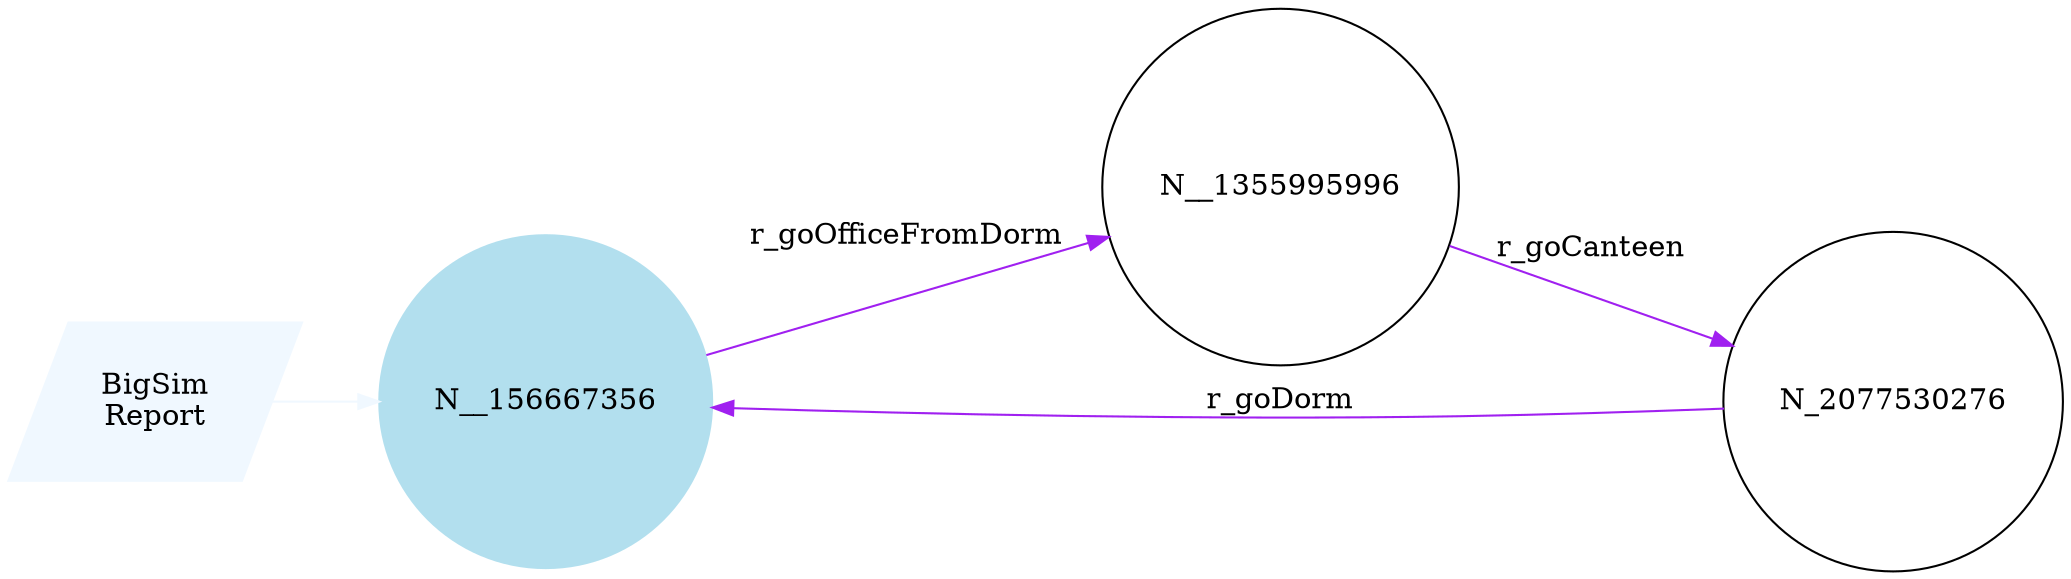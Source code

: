 digraph reaction_graph {
   rankdir=LR;
   Node [shape = circle];
   BigSim_Report [shape = parallelogram color = aliceblue style=filled label="BigSim
Report"];
BigSim_Report -> N__156667356[color = aliceblue label = ""];
 N__156667356
 [shape=circle, color=lightblue2, style=filled];
N_2077530276[ label="N_2077530276"];
 N_2077530276 -> N__156667356[ color = purple label = "r_goDorm"];
N__156667356[ label="N__156667356"];
 N__156667356 -> N__1355995996[ color = purple label = "r_goOfficeFromDorm"];
N__1355995996[ label="N__1355995996"];
 N__1355995996 -> N_2077530276[ color = purple label = "r_goCanteen"];
}
